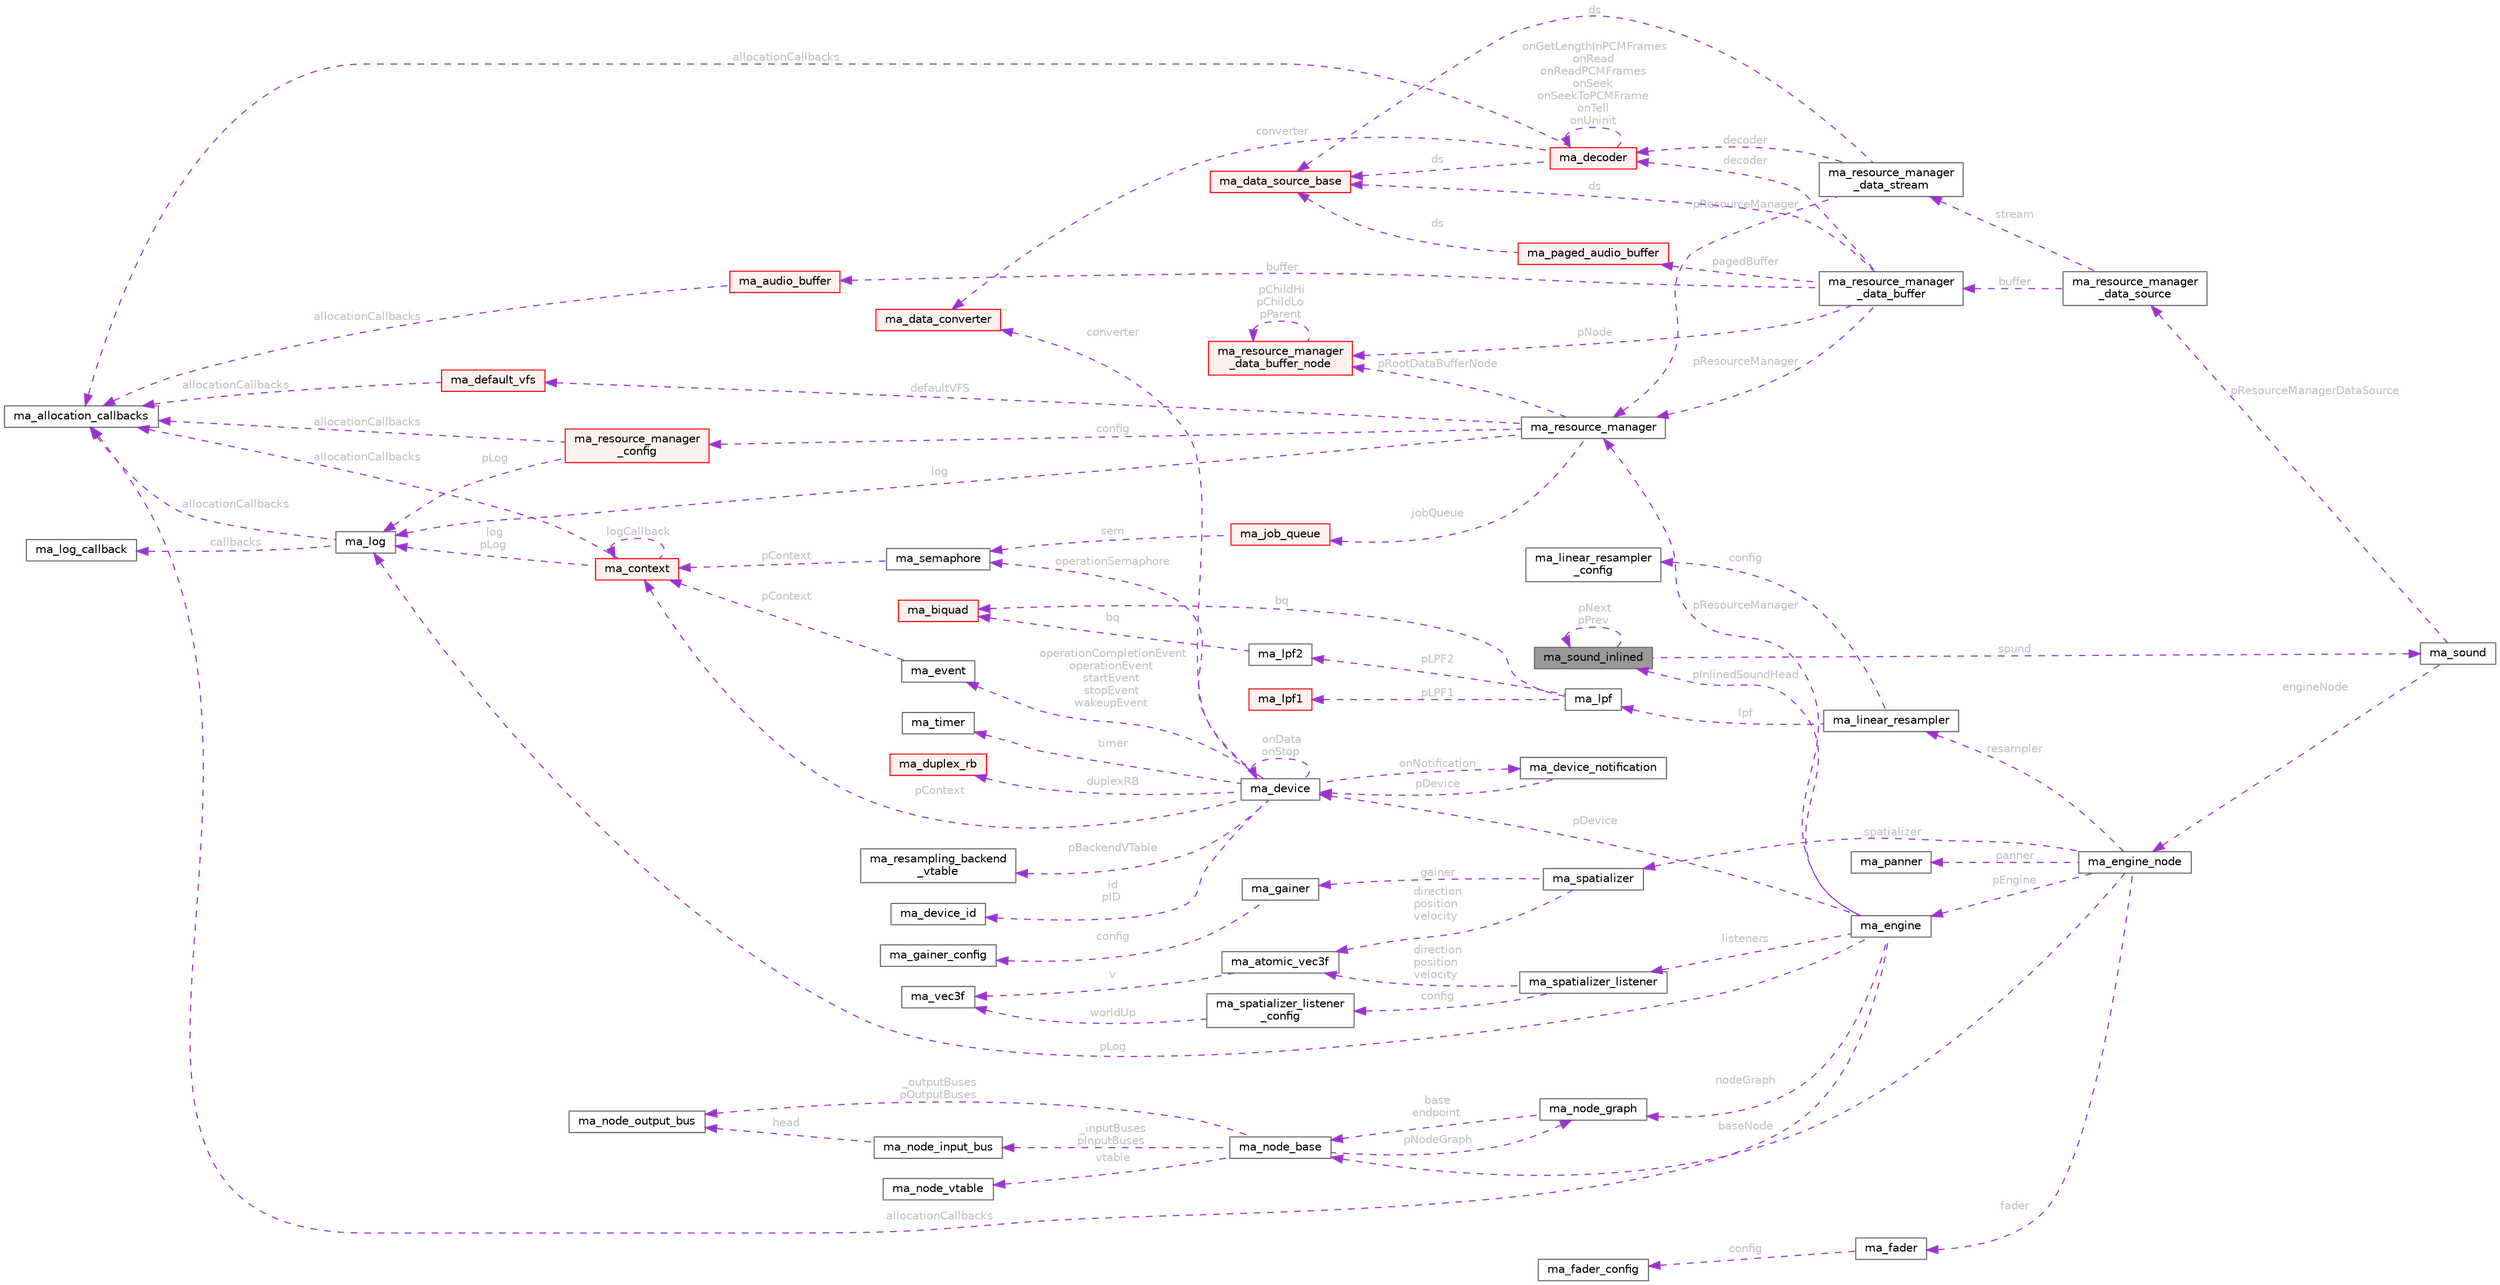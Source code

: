 digraph "ma_sound_inlined"
{
 // LATEX_PDF_SIZE
  bgcolor="transparent";
  edge [fontname=Helvetica,fontsize=10,labelfontname=Helvetica,labelfontsize=10];
  node [fontname=Helvetica,fontsize=10,shape=box,height=0.2,width=0.4];
  rankdir="LR";
  Node1 [id="Node000001",label="ma_sound_inlined",height=0.2,width=0.4,color="gray40", fillcolor="grey60", style="filled", fontcolor="black",tooltip=" "];
  Node2 -> Node1 [id="edge165_Node000001_Node000002",dir="back",color="darkorchid3",style="dashed",tooltip=" ",label=" sound",fontcolor="grey" ];
  Node2 [id="Node000002",label="ma_sound",height=0.2,width=0.4,color="gray40", fillcolor="white", style="filled",URL="$structma__sound.html",tooltip=" "];
  Node3 -> Node2 [id="edge166_Node000002_Node000003",dir="back",color="darkorchid3",style="dashed",tooltip=" ",label=" engineNode",fontcolor="grey" ];
  Node3 [id="Node000003",label="ma_engine_node",height=0.2,width=0.4,color="gray40", fillcolor="white", style="filled",URL="$structma__engine__node.html",tooltip=" "];
  Node4 -> Node3 [id="edge167_Node000003_Node000004",dir="back",color="darkorchid3",style="dashed",tooltip=" ",label=" baseNode",fontcolor="grey" ];
  Node4 [id="Node000004",label="ma_node_base",height=0.2,width=0.4,color="gray40", fillcolor="white", style="filled",URL="$structma__node__base.html",tooltip=" "];
  Node5 -> Node4 [id="edge168_Node000004_Node000005",dir="back",color="darkorchid3",style="dashed",tooltip=" ",label=" pNodeGraph",fontcolor="grey" ];
  Node5 [id="Node000005",label="ma_node_graph",height=0.2,width=0.4,color="gray40", fillcolor="white", style="filled",URL="$structma__node__graph.html",tooltip=" "];
  Node4 -> Node5 [id="edge169_Node000005_Node000004",dir="back",color="darkorchid3",style="dashed",tooltip=" ",label=" base\nendpoint",fontcolor="grey" ];
  Node6 -> Node4 [id="edge170_Node000004_Node000006",dir="back",color="darkorchid3",style="dashed",tooltip=" ",label=" vtable",fontcolor="grey" ];
  Node6 [id="Node000006",label="ma_node_vtable",height=0.2,width=0.4,color="gray40", fillcolor="white", style="filled",URL="$structma__node__vtable.html",tooltip=" "];
  Node7 -> Node4 [id="edge171_Node000004_Node000007",dir="back",color="darkorchid3",style="dashed",tooltip=" ",label=" _inputBuses\npInputBuses",fontcolor="grey" ];
  Node7 [id="Node000007",label="ma_node_input_bus",height=0.2,width=0.4,color="gray40", fillcolor="white", style="filled",URL="$structma__node__input__bus.html",tooltip=" "];
  Node8 -> Node7 [id="edge172_Node000007_Node000008",dir="back",color="darkorchid3",style="dashed",tooltip=" ",label=" head",fontcolor="grey" ];
  Node8 [id="Node000008",label="ma_node_output_bus",height=0.2,width=0.4,color="gray40", fillcolor="white", style="filled",URL="$structma__node__output__bus.html",tooltip=" "];
  Node8 -> Node4 [id="edge173_Node000004_Node000008",dir="back",color="darkorchid3",style="dashed",tooltip=" ",label=" _outputBuses\npOutputBuses",fontcolor="grey" ];
  Node9 -> Node3 [id="edge174_Node000003_Node000009",dir="back",color="darkorchid3",style="dashed",tooltip=" ",label=" pEngine",fontcolor="grey" ];
  Node9 [id="Node000009",label="ma_engine",height=0.2,width=0.4,color="gray40", fillcolor="white", style="filled",URL="$structma__engine.html",tooltip=" "];
  Node5 -> Node9 [id="edge175_Node000009_Node000005",dir="back",color="darkorchid3",style="dashed",tooltip=" ",label=" nodeGraph",fontcolor="grey" ];
  Node10 -> Node9 [id="edge176_Node000009_Node000010",dir="back",color="darkorchid3",style="dashed",tooltip=" ",label=" pResourceManager",fontcolor="grey" ];
  Node10 [id="Node000010",label="ma_resource_manager",height=0.2,width=0.4,color="gray40", fillcolor="white", style="filled",URL="$structma__resource__manager.html",tooltip=" "];
  Node11 -> Node10 [id="edge177_Node000010_Node000011",dir="back",color="darkorchid3",style="dashed",tooltip=" ",label=" config",fontcolor="grey" ];
  Node11 [id="Node000011",label="ma_resource_manager\l_config",height=0.2,width=0.4,color="red", fillcolor="#FFF0F0", style="filled",URL="$structma__resource__manager__config.html",tooltip=" "];
  Node12 -> Node11 [id="edge178_Node000011_Node000012",dir="back",color="darkorchid3",style="dashed",tooltip=" ",label=" allocationCallbacks",fontcolor="grey" ];
  Node12 [id="Node000012",label="ma_allocation_callbacks",height=0.2,width=0.4,color="gray40", fillcolor="white", style="filled",URL="$structma__allocation__callbacks.html",tooltip=" "];
  Node13 -> Node11 [id="edge179_Node000011_Node000013",dir="back",color="darkorchid3",style="dashed",tooltip=" ",label=" pLog",fontcolor="grey" ];
  Node13 [id="Node000013",label="ma_log",height=0.2,width=0.4,color="gray40", fillcolor="white", style="filled",URL="$structma__log.html",tooltip=" "];
  Node14 -> Node13 [id="edge180_Node000013_Node000014",dir="back",color="darkorchid3",style="dashed",tooltip=" ",label=" callbacks",fontcolor="grey" ];
  Node14 [id="Node000014",label="ma_log_callback",height=0.2,width=0.4,color="gray40", fillcolor="white", style="filled",URL="$structma__log__callback.html",tooltip=" "];
  Node12 -> Node13 [id="edge181_Node000013_Node000012",dir="back",color="darkorchid3",style="dashed",tooltip=" ",label=" allocationCallbacks",fontcolor="grey" ];
  Node16 -> Node10 [id="edge182_Node000010_Node000016",dir="back",color="darkorchid3",style="dashed",tooltip=" ",label=" pRootDataBufferNode",fontcolor="grey" ];
  Node16 [id="Node000016",label="ma_resource_manager\l_data_buffer_node",height=0.2,width=0.4,color="red", fillcolor="#FFF0F0", style="filled",URL="$structma__resource__manager__data__buffer__node.html",tooltip=" "];
  Node16 -> Node16 [id="edge183_Node000016_Node000016",dir="back",color="darkorchid3",style="dashed",tooltip=" ",label=" pChildHi\npChildLo\npParent",fontcolor="grey" ];
  Node20 -> Node10 [id="edge184_Node000010_Node000020",dir="back",color="darkorchid3",style="dashed",tooltip=" ",label=" jobQueue",fontcolor="grey" ];
  Node20 [id="Node000020",label="ma_job_queue",height=0.2,width=0.4,color="red", fillcolor="#FFF0F0", style="filled",URL="$structma__job__queue.html",tooltip=" "];
  Node21 -> Node20 [id="edge185_Node000020_Node000021",dir="back",color="darkorchid3",style="dashed",tooltip=" ",label=" sem",fontcolor="grey" ];
  Node21 [id="Node000021",label="ma_semaphore",height=0.2,width=0.4,color="gray40", fillcolor="white", style="filled",URL="$structma__semaphore.html",tooltip=" "];
  Node22 -> Node21 [id="edge186_Node000021_Node000022",dir="back",color="darkorchid3",style="dashed",tooltip=" ",label=" pContext",fontcolor="grey" ];
  Node22 [id="Node000022",label="ma_context",height=0.2,width=0.4,color="red", fillcolor="#FFF0F0", style="filled",URL="$structma__context.html",tooltip=" "];
  Node13 -> Node22 [id="edge187_Node000022_Node000013",dir="back",color="darkorchid3",style="dashed",tooltip=" ",label=" log\npLog",fontcolor="grey" ];
  Node12 -> Node22 [id="edge188_Node000022_Node000012",dir="back",color="darkorchid3",style="dashed",tooltip=" ",label=" allocationCallbacks",fontcolor="grey" ];
  Node22 -> Node22 [id="edge189_Node000022_Node000022",dir="back",color="darkorchid3",style="dashed",tooltip=" ",label=" logCallback",fontcolor="grey" ];
  Node31 -> Node10 [id="edge190_Node000010_Node000031",dir="back",color="darkorchid3",style="dashed",tooltip=" ",label=" defaultVFS",fontcolor="grey" ];
  Node31 [id="Node000031",label="ma_default_vfs",height=0.2,width=0.4,color="red", fillcolor="#FFF0F0", style="filled",URL="$structma__default__vfs.html",tooltip=" "];
  Node12 -> Node31 [id="edge191_Node000031_Node000012",dir="back",color="darkorchid3",style="dashed",tooltip=" ",label=" allocationCallbacks",fontcolor="grey" ];
  Node13 -> Node10 [id="edge192_Node000010_Node000013",dir="back",color="darkorchid3",style="dashed",tooltip=" ",label=" log",fontcolor="grey" ];
  Node33 -> Node9 [id="edge193_Node000009_Node000033",dir="back",color="darkorchid3",style="dashed",tooltip=" ",label=" pDevice",fontcolor="grey" ];
  Node33 [id="Node000033",label="ma_device",height=0.2,width=0.4,color="gray40", fillcolor="white", style="filled",URL="$structma__device.html",tooltip=" "];
  Node22 -> Node33 [id="edge194_Node000033_Node000022",dir="back",color="darkorchid3",style="dashed",tooltip=" ",label=" pContext",fontcolor="grey" ];
  Node33 -> Node33 [id="edge195_Node000033_Node000033",dir="back",color="darkorchid3",style="dashed",tooltip=" ",label=" onData\nonStop",fontcolor="grey" ];
  Node34 -> Node33 [id="edge196_Node000033_Node000034",dir="back",color="darkorchid3",style="dashed",tooltip=" ",label=" onNotification",fontcolor="grey" ];
  Node34 [id="Node000034",label="ma_device_notification",height=0.2,width=0.4,color="gray40", fillcolor="white", style="filled",URL="$structma__device__notification.html",tooltip=" "];
  Node33 -> Node34 [id="edge197_Node000034_Node000033",dir="back",color="darkorchid3",style="dashed",tooltip=" ",label=" pDevice",fontcolor="grey" ];
  Node30 -> Node33 [id="edge198_Node000033_Node000030",dir="back",color="darkorchid3",style="dashed",tooltip=" ",label=" operationCompletionEvent\noperationEvent\nstartEvent\nstopEvent\nwakeupEvent",fontcolor="grey" ];
  Node30 [id="Node000030",label="ma_event",height=0.2,width=0.4,color="gray40", fillcolor="white", style="filled",URL="$structma__event.html",tooltip=" "];
  Node22 -> Node30 [id="edge199_Node000030_Node000022",dir="back",color="darkorchid3",style="dashed",tooltip=" ",label=" pContext",fontcolor="grey" ];
  Node35 -> Node33 [id="edge200_Node000033_Node000035",dir="back",color="darkorchid3",style="dashed",tooltip=" ",label=" duplexRB",fontcolor="grey" ];
  Node35 [id="Node000035",label="ma_duplex_rb",height=0.2,width=0.4,color="red", fillcolor="#FFF0F0", style="filled",URL="$structma__duplex__rb.html",tooltip=" "];
  Node38 -> Node33 [id="edge201_Node000033_Node000038",dir="back",color="darkorchid3",style="dashed",tooltip=" ",label=" pBackendVTable",fontcolor="grey" ];
  Node38 [id="Node000038",label="ma_resampling_backend\l_vtable",height=0.2,width=0.4,color="gray40", fillcolor="white", style="filled",URL="$structma__resampling__backend__vtable.html",tooltip=" "];
  Node25 -> Node33 [id="edge202_Node000033_Node000025",dir="back",color="darkorchid3",style="dashed",tooltip=" ",label=" id\npID",fontcolor="grey" ];
  Node25 [id="Node000025",label="ma_device_id",height=0.2,width=0.4,color="gray40", fillcolor="white", style="filled",URL="$unionma__device__id.html",tooltip=" "];
  Node39 -> Node33 [id="edge203_Node000033_Node000039",dir="back",color="darkorchid3",style="dashed",tooltip=" ",label=" converter",fontcolor="grey" ];
  Node39 [id="Node000039",label="ma_data_converter",height=0.2,width=0.4,color="red", fillcolor="#FFF0F0", style="filled",URL="$structma__data__converter.html",tooltip=" "];
  Node21 -> Node33 [id="edge204_Node000033_Node000021",dir="back",color="darkorchid3",style="dashed",tooltip=" ",label=" operationSemaphore",fontcolor="grey" ];
  Node51 -> Node33 [id="edge205_Node000033_Node000051",dir="back",color="darkorchid3",style="dashed",tooltip=" ",label=" timer",fontcolor="grey" ];
  Node51 [id="Node000051",label="ma_timer",height=0.2,width=0.4,color="gray40", fillcolor="white", style="filled",URL="$unionma__timer.html",tooltip=" "];
  Node13 -> Node9 [id="edge206_Node000009_Node000013",dir="back",color="darkorchid3",style="dashed",tooltip=" ",label=" pLog",fontcolor="grey" ];
  Node52 -> Node9 [id="edge207_Node000009_Node000052",dir="back",color="darkorchid3",style="dashed",tooltip=" ",label=" listeners",fontcolor="grey" ];
  Node52 [id="Node000052",label="ma_spatializer_listener",height=0.2,width=0.4,color="gray40", fillcolor="white", style="filled",URL="$structma__spatializer__listener.html",tooltip=" "];
  Node53 -> Node52 [id="edge208_Node000052_Node000053",dir="back",color="darkorchid3",style="dashed",tooltip=" ",label=" config",fontcolor="grey" ];
  Node53 [id="Node000053",label="ma_spatializer_listener\l_config",height=0.2,width=0.4,color="gray40", fillcolor="white", style="filled",URL="$structma__spatializer__listener__config.html",tooltip=" "];
  Node54 -> Node53 [id="edge209_Node000053_Node000054",dir="back",color="darkorchid3",style="dashed",tooltip=" ",label=" worldUp",fontcolor="grey" ];
  Node54 [id="Node000054",label="ma_vec3f",height=0.2,width=0.4,color="gray40", fillcolor="white", style="filled",URL="$structma__vec3f.html",tooltip=" "];
  Node55 -> Node52 [id="edge210_Node000052_Node000055",dir="back",color="darkorchid3",style="dashed",tooltip=" ",label=" direction\nposition\nvelocity",fontcolor="grey" ];
  Node55 [id="Node000055",label="ma_atomic_vec3f",height=0.2,width=0.4,color="gray40", fillcolor="white", style="filled",URL="$structma__atomic__vec3f.html",tooltip=" "];
  Node54 -> Node55 [id="edge211_Node000055_Node000054",dir="back",color="darkorchid3",style="dashed",tooltip=" ",label=" v",fontcolor="grey" ];
  Node12 -> Node9 [id="edge212_Node000009_Node000012",dir="back",color="darkorchid3",style="dashed",tooltip=" ",label=" allocationCallbacks",fontcolor="grey" ];
  Node1 -> Node9 [id="edge213_Node000009_Node000001",dir="back",color="darkorchid3",style="dashed",tooltip=" ",label=" pInlinedSoundHead",fontcolor="grey" ];
  Node56 -> Node3 [id="edge214_Node000003_Node000056",dir="back",color="darkorchid3",style="dashed",tooltip=" ",label=" fader",fontcolor="grey" ];
  Node56 [id="Node000056",label="ma_fader",height=0.2,width=0.4,color="gray40", fillcolor="white", style="filled",URL="$structma__fader.html",tooltip=" "];
  Node57 -> Node56 [id="edge215_Node000056_Node000057",dir="back",color="darkorchid3",style="dashed",tooltip=" ",label=" config",fontcolor="grey" ];
  Node57 [id="Node000057",label="ma_fader_config",height=0.2,width=0.4,color="gray40", fillcolor="white", style="filled",URL="$structma__fader__config.html",tooltip=" "];
  Node42 -> Node3 [id="edge216_Node000003_Node000042",dir="back",color="darkorchid3",style="dashed",tooltip=" ",label=" resampler",fontcolor="grey" ];
  Node42 [id="Node000042",label="ma_linear_resampler",height=0.2,width=0.4,color="gray40", fillcolor="white", style="filled",URL="$structma__linear__resampler.html",tooltip=" "];
  Node43 -> Node42 [id="edge217_Node000042_Node000043",dir="back",color="darkorchid3",style="dashed",tooltip=" ",label=" config",fontcolor="grey" ];
  Node43 [id="Node000043",label="ma_linear_resampler\l_config",height=0.2,width=0.4,color="gray40", fillcolor="white", style="filled",URL="$structma__linear__resampler__config.html",tooltip=" "];
  Node44 -> Node42 [id="edge218_Node000042_Node000044",dir="back",color="darkorchid3",style="dashed",tooltip=" ",label=" lpf",fontcolor="grey" ];
  Node44 [id="Node000044",label="ma_lpf",height=0.2,width=0.4,color="gray40", fillcolor="white", style="filled",URL="$structma__lpf.html",tooltip=" "];
  Node45 -> Node44 [id="edge219_Node000044_Node000045",dir="back",color="darkorchid3",style="dashed",tooltip=" ",label=" pLPF1",fontcolor="grey" ];
  Node45 [id="Node000045",label="ma_lpf1",height=0.2,width=0.4,color="red", fillcolor="#FFF0F0", style="filled",URL="$structma__lpf1.html",tooltip=" "];
  Node47 -> Node44 [id="edge220_Node000044_Node000047",dir="back",color="darkorchid3",style="dashed",tooltip=" ",label=" pLPF2",fontcolor="grey" ];
  Node47 [id="Node000047",label="ma_lpf2",height=0.2,width=0.4,color="gray40", fillcolor="white", style="filled",URL="$structma__lpf2.html",tooltip=" "];
  Node48 -> Node47 [id="edge221_Node000047_Node000048",dir="back",color="darkorchid3",style="dashed",tooltip=" ",label=" bq",fontcolor="grey" ];
  Node48 [id="Node000048",label="ma_biquad",height=0.2,width=0.4,color="red", fillcolor="#FFF0F0", style="filled",URL="$structma__biquad.html",tooltip=" "];
  Node48 -> Node44 [id="edge222_Node000044_Node000048",dir="back",color="darkorchid3",style="dashed",tooltip=" ",label=" bq",fontcolor="grey" ];
  Node58 -> Node3 [id="edge223_Node000003_Node000058",dir="back",color="darkorchid3",style="dashed",tooltip=" ",label=" spatializer",fontcolor="grey" ];
  Node58 [id="Node000058",label="ma_spatializer",height=0.2,width=0.4,color="gray40", fillcolor="white", style="filled",URL="$structma__spatializer.html",tooltip=" "];
  Node55 -> Node58 [id="edge224_Node000058_Node000055",dir="back",color="darkorchid3",style="dashed",tooltip=" ",label=" direction\nposition\nvelocity",fontcolor="grey" ];
  Node59 -> Node58 [id="edge225_Node000058_Node000059",dir="back",color="darkorchid3",style="dashed",tooltip=" ",label=" gainer",fontcolor="grey" ];
  Node59 [id="Node000059",label="ma_gainer",height=0.2,width=0.4,color="gray40", fillcolor="white", style="filled",URL="$structma__gainer.html",tooltip=" "];
  Node60 -> Node59 [id="edge226_Node000059_Node000060",dir="back",color="darkorchid3",style="dashed",tooltip=" ",label=" config",fontcolor="grey" ];
  Node60 [id="Node000060",label="ma_gainer_config",height=0.2,width=0.4,color="gray40", fillcolor="white", style="filled",URL="$structma__gainer__config.html",tooltip=" "];
  Node61 -> Node3 [id="edge227_Node000003_Node000061",dir="back",color="darkorchid3",style="dashed",tooltip=" ",label=" panner",fontcolor="grey" ];
  Node61 [id="Node000061",label="ma_panner",height=0.2,width=0.4,color="gray40", fillcolor="white", style="filled",URL="$structma__panner.html",tooltip=" "];
  Node62 -> Node2 [id="edge228_Node000002_Node000062",dir="back",color="darkorchid3",style="dashed",tooltip=" ",label=" pResourceManagerDataSource",fontcolor="grey" ];
  Node62 [id="Node000062",label="ma_resource_manager\l_data_source",height=0.2,width=0.4,color="gray40", fillcolor="white", style="filled",URL="$structma__resource__manager__data__source.html",tooltip=" "];
  Node63 -> Node62 [id="edge229_Node000062_Node000063",dir="back",color="darkorchid3",style="dashed",tooltip=" ",label=" buffer",fontcolor="grey" ];
  Node63 [id="Node000063",label="ma_resource_manager\l_data_buffer",height=0.2,width=0.4,color="gray40", fillcolor="white", style="filled",URL="$structma__resource__manager__data__buffer.html",tooltip=" "];
  Node64 -> Node63 [id="edge230_Node000063_Node000064",dir="back",color="darkorchid3",style="dashed",tooltip=" ",label=" ds",fontcolor="grey" ];
  Node64 [id="Node000064",label="ma_data_source_base",height=0.2,width=0.4,color="red", fillcolor="#FFF0F0", style="filled",URL="$structma__data__source__base.html",tooltip=" "];
  Node10 -> Node63 [id="edge231_Node000063_Node000010",dir="back",color="darkorchid3",style="dashed",tooltip=" ",label=" pResourceManager",fontcolor="grey" ];
  Node16 -> Node63 [id="edge232_Node000063_Node000016",dir="back",color="darkorchid3",style="dashed",tooltip=" ",label=" pNode",fontcolor="grey" ];
  Node66 -> Node63 [id="edge233_Node000063_Node000066",dir="back",color="darkorchid3",style="dashed",tooltip=" ",label=" decoder",fontcolor="grey" ];
  Node66 [id="Node000066",label="ma_decoder",height=0.2,width=0.4,color="red", fillcolor="#FFF0F0", style="filled",URL="$structma__decoder.html",tooltip=" "];
  Node64 -> Node66 [id="edge234_Node000066_Node000064",dir="back",color="darkorchid3",style="dashed",tooltip=" ",label=" ds",fontcolor="grey" ];
  Node66 -> Node66 [id="edge235_Node000066_Node000066",dir="back",color="darkorchid3",style="dashed",tooltip=" ",label=" onGetLengthInPCMFrames\nonRead\nonReadPCMFrames\nonSeek\nonSeekToPCMFrame\nonTell\nonUninit",fontcolor="grey" ];
  Node39 -> Node66 [id="edge236_Node000066_Node000039",dir="back",color="darkorchid3",style="dashed",tooltip=" ",label=" converter",fontcolor="grey" ];
  Node12 -> Node66 [id="edge237_Node000066_Node000012",dir="back",color="darkorchid3",style="dashed",tooltip=" ",label=" allocationCallbacks",fontcolor="grey" ];
  Node67 -> Node63 [id="edge238_Node000063_Node000067",dir="back",color="darkorchid3",style="dashed",tooltip=" ",label=" buffer",fontcolor="grey" ];
  Node67 [id="Node000067",label="ma_audio_buffer",height=0.2,width=0.4,color="red", fillcolor="#FFF0F0", style="filled",URL="$structma__audio__buffer.html",tooltip=" "];
  Node12 -> Node67 [id="edge239_Node000067_Node000012",dir="back",color="darkorchid3",style="dashed",tooltip=" ",label=" allocationCallbacks",fontcolor="grey" ];
  Node69 -> Node63 [id="edge240_Node000063_Node000069",dir="back",color="darkorchid3",style="dashed",tooltip=" ",label=" pagedBuffer",fontcolor="grey" ];
  Node69 [id="Node000069",label="ma_paged_audio_buffer",height=0.2,width=0.4,color="red", fillcolor="#FFF0F0", style="filled",URL="$structma__paged__audio__buffer.html",tooltip=" "];
  Node64 -> Node69 [id="edge241_Node000069_Node000064",dir="back",color="darkorchid3",style="dashed",tooltip=" ",label=" ds",fontcolor="grey" ];
  Node70 -> Node62 [id="edge242_Node000062_Node000070",dir="back",color="darkorchid3",style="dashed",tooltip=" ",label=" stream",fontcolor="grey" ];
  Node70 [id="Node000070",label="ma_resource_manager\l_data_stream",height=0.2,width=0.4,color="gray40", fillcolor="white", style="filled",URL="$structma__resource__manager__data__stream.html",tooltip=" "];
  Node64 -> Node70 [id="edge243_Node000070_Node000064",dir="back",color="darkorchid3",style="dashed",tooltip=" ",label=" ds",fontcolor="grey" ];
  Node10 -> Node70 [id="edge244_Node000070_Node000010",dir="back",color="darkorchid3",style="dashed",tooltip=" ",label=" pResourceManager",fontcolor="grey" ];
  Node66 -> Node70 [id="edge245_Node000070_Node000066",dir="back",color="darkorchid3",style="dashed",tooltip=" ",label=" decoder",fontcolor="grey" ];
  Node1 -> Node1 [id="edge246_Node000001_Node000001",dir="back",color="darkorchid3",style="dashed",tooltip=" ",label=" pNext\npPrev",fontcolor="grey" ];
}
